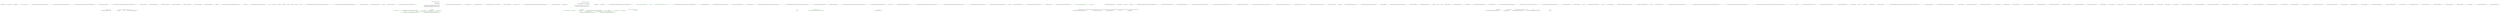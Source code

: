 digraph  {
n0 [cluster="lambda expression", label="Entry lambda expression", span="104-104"];
n1 [cluster="lambda expression", label="p.Name == ''Description''", span="104-104"];
n2 [cluster="lambda expression", label="Exit lambda expression", span="104-104"];
d1 [cluster="Humanizer.Configuration.Configurator.GetFormatter(System.Globalization.CultureInfo)", color=green, community=0, label="return Formatters.ResolveForCulture(culture);", prediction=0, span="68-68"];
d0 [cluster="Humanizer.Configuration.Configurator.GetFormatter(System.Globalization.CultureInfo)", label="Entry Humanizer.Configuration.Configurator.GetFormatter(System.Globalization.CultureInfo)", span="66-66"];
d2 [cluster="Humanizer.Configuration.Configurator.GetFormatter(System.Globalization.CultureInfo)", label="Exit Humanizer.Configuration.Configurator.GetFormatter(System.Globalization.CultureInfo)", span="66-66"];
d3 [cluster="Humanizer.Configuration.LocaliserRegistry<TLocaliser>.ResolveForCulture(System.Globalization.CultureInfo)", label="Entry Humanizer.Configuration.LocaliserRegistry<TLocaliser>.ResolveForCulture(System.Globalization.CultureInfo)", span="36-36"];
m0_23 [cluster="Humanizer.Tests.DateHumanize.Verify(string, int, Humanizer.Localisation.TimeUnit, Humanizer.Localisation.Tense, double?)", file="DateHumanize.cs", label="Entry Humanizer.Tests.DateHumanize.Verify(string, int, Humanizer.Localisation.TimeUnit, Humanizer.Localisation.Tense, double?)", span="37-37"];
m0_46 [cluster="Humanizer.Tests.DateHumanize.Verify(string, int, Humanizer.Localisation.TimeUnit, Humanizer.Localisation.Tense, double?)", file="DateHumanize.cs", label="VerifyWithCurrentDate(expectedString, deltaFromNow)", span="75-75"];
m0_27 [cluster="Humanizer.Tests.DateHumanize.Verify(string, int, Humanizer.Localisation.TimeUnit, Humanizer.Localisation.Tense, double?)", file="DateHumanize.cs", label="var deltaFromNow = new TimeSpan()", span="44-44"];
m0_47 [cluster="Humanizer.Tests.DateHumanize.Verify(string, int, Humanizer.Localisation.TimeUnit, Humanizer.Localisation.Tense, double?)", file="DateHumanize.cs", label="VerifyWithDateInjection(expectedString, deltaFromNow)", span="76-76"];
m0_33 [cluster="Humanizer.Tests.DateHumanize.Verify(string, int, Humanizer.Localisation.TimeUnit, Humanizer.Localisation.Tense, double?)", file="DateHumanize.cs", label="deltaFromNow = TimeSpan.FromMilliseconds(unit)", span="53-53"];
m0_35 [cluster="Humanizer.Tests.DateHumanize.Verify(string, int, Humanizer.Localisation.TimeUnit, Humanizer.Localisation.Tense, double?)", file="DateHumanize.cs", label="deltaFromNow = TimeSpan.FromSeconds(unit)", span="56-56"];
m0_37 [cluster="Humanizer.Tests.DateHumanize.Verify(string, int, Humanizer.Localisation.TimeUnit, Humanizer.Localisation.Tense, double?)", file="DateHumanize.cs", label="deltaFromNow = TimeSpan.FromMinutes(unit)", span="59-59"];
m0_39 [cluster="Humanizer.Tests.DateHumanize.Verify(string, int, Humanizer.Localisation.TimeUnit, Humanizer.Localisation.Tense, double?)", file="DateHumanize.cs", label="deltaFromNow = TimeSpan.FromHours(unit)", span="62-62"];
m0_41 [cluster="Humanizer.Tests.DateHumanize.Verify(string, int, Humanizer.Localisation.TimeUnit, Humanizer.Localisation.Tense, double?)", file="DateHumanize.cs", label="deltaFromNow = TimeSpan.FromDays(unit)", span="65-65"];
m0_43 [cluster="Humanizer.Tests.DateHumanize.Verify(string, int, Humanizer.Localisation.TimeUnit, Humanizer.Localisation.Tense, double?)", file="DateHumanize.cs", label="deltaFromNow = TimeSpan.FromDays(unit*31)", span="68-68"];
m0_45 [cluster="Humanizer.Tests.DateHumanize.Verify(string, int, Humanizer.Localisation.TimeUnit, Humanizer.Localisation.Tense, double?)", file="DateHumanize.cs", label="deltaFromNow = TimeSpan.FromDays(unit*366)", span="71-71"];
m0_24 [cluster="Humanizer.Tests.DateHumanize.Verify(string, int, Humanizer.Localisation.TimeUnit, Humanizer.Localisation.Tense, double?)", file="DateHumanize.cs", label="precision.HasValue", span="39-39"];
m0_25 [cluster="Humanizer.Tests.DateHumanize.Verify(string, int, Humanizer.Localisation.TimeUnit, Humanizer.Localisation.Tense, double?)", file="DateHumanize.cs", label="Configurator.DateTimeHumanizeStrategy = new PrecisionDateTimeHumanizeStrategy(precision.Value)", span="40-40"];
m0_28 [cluster="Humanizer.Tests.DateHumanize.Verify(string, int, Humanizer.Localisation.TimeUnit, Humanizer.Localisation.Tense, double?)", file="DateHumanize.cs", label="unit = Math.Abs(unit)", span="45-45"];
m0_29 [cluster="Humanizer.Tests.DateHumanize.Verify(string, int, Humanizer.Localisation.TimeUnit, Humanizer.Localisation.Tense, double?)", file="DateHumanize.cs", label="tense == Tense.Past", span="47-47"];
m0_31 [cluster="Humanizer.Tests.DateHumanize.Verify(string, int, Humanizer.Localisation.TimeUnit, Humanizer.Localisation.Tense, double?)", file="DateHumanize.cs", label=timeUnit, span="50-50"];
m0_26 [cluster="Humanizer.Tests.DateHumanize.Verify(string, int, Humanizer.Localisation.TimeUnit, Humanizer.Localisation.Tense, double?)", file="DateHumanize.cs", label="Configurator.DateTimeHumanizeStrategy = new DefaultDateTimeHumanizeStrategy()", span="42-42"];
m0_30 [cluster="Humanizer.Tests.DateHumanize.Verify(string, int, Humanizer.Localisation.TimeUnit, Humanizer.Localisation.Tense, double?)", file="DateHumanize.cs", label="unit = -unit", span="48-48"];
m0_32 [cluster="Humanizer.Tests.DateHumanize.Verify(string, int, Humanizer.Localisation.TimeUnit, Humanizer.Localisation.Tense, double?)", file="DateHumanize.cs", label="TimeUnit.Millisecond", span="52-52"];
m0_34 [cluster="Humanizer.Tests.DateHumanize.Verify(string, int, Humanizer.Localisation.TimeUnit, Humanizer.Localisation.Tense, double?)", file="DateHumanize.cs", label="TimeUnit.Second", span="55-55"];
m0_36 [cluster="Humanizer.Tests.DateHumanize.Verify(string, int, Humanizer.Localisation.TimeUnit, Humanizer.Localisation.Tense, double?)", file="DateHumanize.cs", label="TimeUnit.Minute", span="58-58"];
m0_38 [cluster="Humanizer.Tests.DateHumanize.Verify(string, int, Humanizer.Localisation.TimeUnit, Humanizer.Localisation.Tense, double?)", file="DateHumanize.cs", label="TimeUnit.Hour", span="61-61"];
m0_40 [cluster="Humanizer.Tests.DateHumanize.Verify(string, int, Humanizer.Localisation.TimeUnit, Humanizer.Localisation.Tense, double?)", file="DateHumanize.cs", label="TimeUnit.Day", span="64-64"];
m0_42 [cluster="Humanizer.Tests.DateHumanize.Verify(string, int, Humanizer.Localisation.TimeUnit, Humanizer.Localisation.Tense, double?)", file="DateHumanize.cs", label="TimeUnit.Month", span="67-67"];
m0_44 [cluster="Humanizer.Tests.DateHumanize.Verify(string, int, Humanizer.Localisation.TimeUnit, Humanizer.Localisation.Tense, double?)", file="DateHumanize.cs", label="TimeUnit.Year", span="70-70"];
m0_48 [cluster="Humanizer.Tests.DateHumanize.Verify(string, int, Humanizer.Localisation.TimeUnit, Humanizer.Localisation.Tense, double?)", file="DateHumanize.cs", label="Exit Humanizer.Tests.DateHumanize.Verify(string, int, Humanizer.Localisation.TimeUnit, Humanizer.Localisation.Tense, double?)", span="37-37"];
m0_50 [cluster="Humanizer.DateTimeHumanizeStrategy.DefaultDateTimeHumanizeStrategy.DefaultDateTimeHumanizeStrategy()", file="DateHumanize.cs", label="Entry Humanizer.DateTimeHumanizeStrategy.DefaultDateTimeHumanizeStrategy.DefaultDateTimeHumanizeStrategy()", span="10-10"];
m0_55 [cluster="System.TimeSpan.FromMinutes(double)", file="DateHumanize.cs", label="Entry System.TimeSpan.FromMinutes(double)", span="0-0"];
m0_53 [cluster="System.TimeSpan.FromMilliseconds(double)", file="DateHumanize.cs", label="Entry System.TimeSpan.FromMilliseconds(double)", span="0-0"];
m0_12 [cluster="Unk.Equal", file="DateHumanize.cs", label="Entry Unk.Equal", span=""];
m0_56 [cluster="System.TimeSpan.FromHours(double)", file="DateHumanize.cs", label="Entry System.TimeSpan.FromHours(double)", span="0-0"];
m0_11 [cluster="System.DateTime.Humanize(bool, System.DateTime?, System.Globalization.CultureInfo)", file="DateHumanize.cs", label="Entry System.DateTime.Humanize(bool, System.DateTime?, System.Globalization.CultureInfo)", span="19-19"];
m0_0 [cluster="Humanizer.Tests.DateHumanize.VerifyWithCurrentDate(string, System.TimeSpan)", file="DateHumanize.cs", label="Entry Humanizer.Tests.DateHumanize.VerifyWithCurrentDate(string, System.TimeSpan)", span="12-12"];
m0_1 [cluster="Humanizer.Tests.DateHumanize.VerifyWithCurrentDate(string, System.TimeSpan)", color=green, community=0, file="DateHumanize.cs", label="CheckWithExplicitAndImplicitCulture(culture =>\r\n            {\r\n                var utcNow = DateTime.UtcNow;\r\n                var localNow = DateTime.Now;\r\n\r\n                // feels like the only way to avoid breaking tests because CPU ticks over is to inject the base date\r\n                Assert.Equal(expectedString, utcNow.Add(deltaFromNow).Humanize(true, utcNow, culture));\r\n                Assert.Equal(expectedString, localNow.Add(deltaFromNow).Humanize(false, localNow, culture));\r\n            })", prediction=1, span="14-22"];
m0_2 [cluster="Humanizer.Tests.DateHumanize.VerifyWithCurrentDate(string, System.TimeSpan)", file="DateHumanize.cs", label="Exit Humanizer.Tests.DateHumanize.VerifyWithCurrentDate(string, System.TimeSpan)", span="12-12"];
m0_51 [cluster="System.TimeSpan.TimeSpan()", file="DateHumanize.cs", label="Entry System.TimeSpan.TimeSpan()", span="0-0"];
m0_54 [cluster="System.TimeSpan.FromSeconds(double)", file="DateHumanize.cs", label="Entry System.TimeSpan.FromSeconds(double)", span="0-0"];
m0_22 [cluster="System.DateTime.DateTime(int, int, int, int, int, int, System.DateTimeKind)", file="DateHumanize.cs", label="Entry System.DateTime.DateTime(int, int, int, int, int, int, System.DateTimeKind)", span="0-0"];
m0_57 [cluster="System.TimeSpan.FromDays(double)", file="DateHumanize.cs", label="Entry System.TimeSpan.FromDays(double)", span="0-0"];
m0_64 [cluster="System.Action<T>.Invoke(T)", file="DateHumanize.cs", label="Entry System.Action<T>.Invoke(T)", span="0-0"];
m0_49 [cluster="Humanizer.DateTimeHumanizeStrategy.PrecisionDateTimeHumanizeStrategy.PrecisionDateTimeHumanizeStrategy(double)", file="DateHumanize.cs", label="Entry Humanizer.DateTimeHumanizeStrategy.PrecisionDateTimeHumanizeStrategy.PrecisionDateTimeHumanizeStrategy(double)", span="18-18"];
m0_10 [cluster="System.DateTime.Add(System.TimeSpan)", file="DateHumanize.cs", label="Entry System.DateTime.Add(System.TimeSpan)", span="0-0"];
m0_52 [cluster="System.Math.Abs(int)", file="DateHumanize.cs", label="Entry System.Math.Abs(int)", span="0-0"];
m0_16 [cluster="lambda expression", file="DateHumanize.cs", label="Entry lambda expression", span="27-34"];
m0_4 [cluster="lambda expression", file="DateHumanize.cs", label="Entry lambda expression", span="14-22"];
m0_7 [cluster="lambda expression", color=green, community=0, file="DateHumanize.cs", label="Assert.Equal(expectedString, utcNow.Add(deltaFromNow).Humanize(true, utcNow, culture))", prediction=2, span="20-20"];
m0_5 [cluster="lambda expression", color=green, community=0, file="DateHumanize.cs", label="var utcNow = DateTime.UtcNow", prediction=2, span="16-16"];
m0_6 [cluster="lambda expression", color=green, community=0, file="DateHumanize.cs", label="var localNow = DateTime.Now", prediction=2, span="17-17"];
m0_8 [cluster="lambda expression", color=green, community=0, file="DateHumanize.cs", label="Assert.Equal(expectedString, localNow.Add(deltaFromNow).Humanize(false, localNow, culture))", prediction=2, span="21-21"];
m0_9 [cluster="lambda expression", file="DateHumanize.cs", label="Exit lambda expression", span="14-22"];
m0_19 [cluster="lambda expression", color=green, community=0, file="DateHumanize.cs", label="Assert.Equal(expectedString, utcNow.Add(deltaFromNow).Humanize(true, utcNow, culture))", prediction=6, span="32-32"];
m0_17 [cluster="lambda expression", color=green, community=0, file="DateHumanize.cs", label="var utcNow = new DateTime(2013, 6, 20, 9, 58, 22, DateTimeKind.Utc)", prediction=6, span="29-29"];
m0_18 [cluster="lambda expression", color=green, community=0, file="DateHumanize.cs", label="var now = new DateTime(2013, 6, 20, 11, 58, 22, DateTimeKind.Local)", prediction=6, span="30-30"];
m0_20 [cluster="lambda expression", color=green, community=0, file="DateHumanize.cs", label="Assert.Equal(expectedString, now.Add(deltaFromNow).Humanize(false, now, culture))", prediction=6, span="33-33"];
m0_21 [cluster="lambda expression", file="DateHumanize.cs", label="Exit lambda expression", span="27-34"];
m0_58 [cluster="Humanizer.Tests.DateHumanize.CheckWithExplicitAndImplicitCulture(System.Action<System.Globalization.CultureInfo>)", file="DateHumanize.cs", label="Entry Humanizer.Tests.DateHumanize.CheckWithExplicitAndImplicitCulture(System.Action<System.Globalization.CultureInfo>)", span="79-79"];
m0_59 [cluster="Humanizer.Tests.DateHumanize.CheckWithExplicitAndImplicitCulture(System.Action<System.Globalization.CultureInfo>)", color=green, community=0, file="DateHumanize.cs", label="action(null)", prediction=10, span="81-81"];
m0_60 [cluster="Humanizer.Tests.DateHumanize.CheckWithExplicitAndImplicitCulture(System.Action<System.Globalization.CultureInfo>)", color=green, community=0, file="DateHumanize.cs", label="CultureInfo culture = Thread.CurrentThread.CurrentUICulture", prediction=11, span="83-83"];
m0_62 [cluster="Humanizer.Tests.DateHumanize.CheckWithExplicitAndImplicitCulture(System.Action<System.Globalization.CultureInfo>)", color=green, community=0, file="DateHumanize.cs", label="action(culture)", prediction=11, span="85-85"];
m0_61 [cluster="Humanizer.Tests.DateHumanize.CheckWithExplicitAndImplicitCulture(System.Action<System.Globalization.CultureInfo>)", color=green, community=0, file="DateHumanize.cs", label="new AmbientCulture(culture.TwoLetterISOLanguageName == ''da'' ? ''tr'' : ''da'')", prediction=13, span="84-84"];
m0_63 [cluster="Humanizer.Tests.DateHumanize.CheckWithExplicitAndImplicitCulture(System.Action<System.Globalization.CultureInfo>)", file="DateHumanize.cs", label="Exit Humanizer.Tests.DateHumanize.CheckWithExplicitAndImplicitCulture(System.Action<System.Globalization.CultureInfo>)", span="79-79"];
m0_3 [cluster="Unk.CheckWithExplicitAndImplicitCulture", file="DateHumanize.cs", label="Entry Unk.CheckWithExplicitAndImplicitCulture", span=""];
m0_13 [cluster="Humanizer.Tests.DateHumanize.VerifyWithDateInjection(string, System.TimeSpan)", file="DateHumanize.cs", label="Entry Humanizer.Tests.DateHumanize.VerifyWithDateInjection(string, System.TimeSpan)", span="25-25"];
m0_14 [cluster="Humanizer.Tests.DateHumanize.VerifyWithDateInjection(string, System.TimeSpan)", color=green, community=0, file="DateHumanize.cs", label="CheckWithExplicitAndImplicitCulture(culture =>\r\n            {\r\n                var utcNow = new DateTime(2013, 6, 20, 9, 58, 22, DateTimeKind.Utc);\r\n                var now = new DateTime(2013, 6, 20, 11, 58, 22, DateTimeKind.Local);\r\n\r\n                Assert.Equal(expectedString, utcNow.Add(deltaFromNow).Humanize(true, utcNow, culture));\r\n                Assert.Equal(expectedString, now.Add(deltaFromNow).Humanize(false, now, culture));\r\n            })", prediction=14, span="27-34"];
m0_15 [cluster="Humanizer.Tests.DateHumanize.VerifyWithDateInjection(string, System.TimeSpan)", file="DateHumanize.cs", label="Exit Humanizer.Tests.DateHumanize.VerifyWithDateInjection(string, System.TimeSpan)", span="25-25"];
m0_65 [cluster="Humanizer.Tests.AmbientCulture.AmbientCulture(string)", file="DateHumanize.cs", label="Entry Humanizer.Tests.AmbientCulture.AmbientCulture(string)", span="19-19"];
m0_66 [file="DateHumanize.cs", label=string, span=""];
m0_67 [file="DateHumanize.cs", label="System.TimeSpan", span=""];
m0_68 [file="DateHumanize.cs", label=string, span=""];
m0_69 [file="DateHumanize.cs", label="System.TimeSpan", span=""];
m1_6 [cluster="System.DateTime.ToLocalTime()", file="DateHumanizeExtensions.cs", label="Entry System.DateTime.ToLocalTime()", span="0-0"];
m1_7 [cluster="Humanizer.DateTimeHumanizeStrategy.IDateTimeHumanizeStrategy.Humanize(System.DateTime, System.DateTime)", file="DateHumanizeExtensions.cs", label="Entry Humanizer.DateTimeHumanizeStrategy.IDateTimeHumanizeStrategy.Humanize(System.DateTime, System.DateTime)", span="12-12"];
m1_0 [cluster="Humanizer.DateHumanizeExtensions.Humanize(System.DateTime, bool, System.DateTime?, System.Globalization.CultureInfo)", file="DateHumanizeExtensions.cs", label="Entry Humanizer.DateHumanizeExtensions.Humanize(System.DateTime, bool, System.DateTime?, System.Globalization.CultureInfo)", span="19-19"];
m1_1 [cluster="Humanizer.DateHumanizeExtensions.Humanize(System.DateTime, bool, System.DateTime?, System.Globalization.CultureInfo)", file="DateHumanizeExtensions.cs", label="var comparisonBase = dateToCompareAgainst ?? DateTime.UtcNow", span="21-21"];
m1_2 [cluster="Humanizer.DateHumanizeExtensions.Humanize(System.DateTime, bool, System.DateTime?, System.Globalization.CultureInfo)", file="DateHumanizeExtensions.cs", label="!utcDate", span="23-23"];
m1_4 [cluster="Humanizer.DateHumanizeExtensions.Humanize(System.DateTime, bool, System.DateTime?, System.Globalization.CultureInfo)", color=green, community=0, file="DateHumanizeExtensions.cs", label="return Configurator.DateTimeHumanizeStrategy.Humanize(input, comparisonBase, culture);", prediction=15, span="26-26"];
m1_3 [cluster="Humanizer.DateHumanizeExtensions.Humanize(System.DateTime, bool, System.DateTime?, System.Globalization.CultureInfo)", file="DateHumanizeExtensions.cs", label="comparisonBase = comparisonBase.ToLocalTime()", span="24-24"];
m1_5 [cluster="Humanizer.DateHumanizeExtensions.Humanize(System.DateTime, bool, System.DateTime?, System.Globalization.CultureInfo)", file="DateHumanizeExtensions.cs", label="Exit Humanizer.DateHumanizeExtensions.Humanize(System.DateTime, bool, System.DateTime?, System.Globalization.CultureInfo)", span="19-19"];
m2_0 [cluster="Humanizer.Localisation.CzechSlovakFormatter.GetResourceKey(string, int)", file="DefaultFormatter.cs", label="Entry Humanizer.Localisation.CzechSlovakFormatter.GetResourceKey(string, int)", span="6-6"];
m2_1 [cluster="Humanizer.Localisation.CzechSlovakFormatter.GetResourceKey(string, int)", file="DefaultFormatter.cs", label="number > 1 && number < 5", span="8-8"];
m2_2 [cluster="Humanizer.Localisation.CzechSlovakFormatter.GetResourceKey(string, int)", file="DefaultFormatter.cs", label="return resourceKey + PaucalPostfix;", span="9-9"];
m2_4 [cluster="Humanizer.Localisation.CzechSlovakFormatter.GetResourceKey(string, int)", file="DefaultFormatter.cs", label="Exit Humanizer.Localisation.CzechSlovakFormatter.GetResourceKey(string, int)", span="6-6"];
m3_0 [cluster="Humanizer.DateTimeHumanizeStrategy.IDateTimeHumanizeStrategy.Humanize(System.DateTime, System.DateTime)", file="IDateTimeHumanizeStrategy.cs", label="Entry Humanizer.DateTimeHumanizeStrategy.IDateTimeHumanizeStrategy.Humanize(System.DateTime, System.DateTime)", span="12-12"];
m3_1 [cluster="Humanizer.DateTimeHumanizeStrategy.IDateTimeHumanizeStrategy.Humanize(System.DateTime, System.DateTime)", file="IDateTimeHumanizeStrategy.cs", label="Exit Humanizer.DateTimeHumanizeStrategy.IDateTimeHumanizeStrategy.Humanize(System.DateTime, System.DateTime)", span="12-12"];
m4_0 [cluster="Humanizer.Tests.Localisation.sr_Latn.NumberToWordsTest.NumberToWordsTest()", file="IFormatter.cs", label="Entry Humanizer.Tests.Localisation.sr_Latn.NumberToWordsTest.NumberToWordsTest()", span="10-10"];
m4_1 [cluster="Humanizer.Tests.Localisation.sr_Latn.NumberToWordsTest.NumberToWordsTest()", file="IFormatter.cs", label="Exit Humanizer.Tests.Localisation.sr_Latn.NumberToWordsTest.NumberToWordsTest()", span="10-10"];
m4_6 [cluster="Unk.Equal", file="IFormatter.cs", label="Entry Unk.Equal", span=""];
m4_5 [cluster="int.ToWords(System.Globalization.CultureInfo)", file="IFormatter.cs", label="Entry int.ToWords(System.Globalization.CultureInfo)", span="16-16"];
m4_2 [cluster="Humanizer.Tests.Localisation.sr_Latn.NumberToWordsTest.ToWords(int, string)", file="IFormatter.cs", label="Entry Humanizer.Tests.Localisation.sr_Latn.NumberToWordsTest.ToWords(int, string)", span="47-47"];
m4_3 [cluster="Humanizer.Tests.Localisation.sr_Latn.NumberToWordsTest.ToWords(int, string)", file="IFormatter.cs", label="Assert.Equal(expected, number.ToWords())", span="49-49"];
m4_4 [cluster="Humanizer.Tests.Localisation.sr_Latn.NumberToWordsTest.ToWords(int, string)", file="IFormatter.cs", label="Exit Humanizer.Tests.Localisation.sr_Latn.NumberToWordsTest.ToWords(int, string)", span="47-47"];
m5_7 [cluster="Humanizer.Tests.RomanNumeralTests.FromRoman(int, string)", color=green, community=0, file="LocaliserRegistry.cs", label="Exit Humanizer.Tests.RomanNumeralTests.FromRoman(int, string)", prediction=16, span="51-51"];
m5_8 [cluster="string.FromRoman()", file="LocaliserRegistry.cs", label="Entry string.FromRoman()", span="43-43"];
m5_9 [cluster="Humanizer.Configuration.LocaliserRegistry<TLocaliser>.ResolveForCulture(System.Globalization.CultureInfo)", file="LocaliserRegistry.cs", label="_localisers.TryGetValue(culture.Name, out factory)", span="42-42"];
m5_11 [cluster="Humanizer.Configuration.LocaliserRegistry<TLocaliser>.ResolveForCulture(System.Globalization.CultureInfo)", file="LocaliserRegistry.cs", label="_localisers.TryGetValue(culture.TwoLetterISOLanguageName, out factory)", span="45-45"];
m5_13 [cluster="Humanizer.Configuration.LocaliserRegistry<TLocaliser>.ResolveForCulture(System.Globalization.CultureInfo)", file="LocaliserRegistry.cs", label="return _defaultLocaliser;", span="48-48"];
m5_10 [cluster="Humanizer.Configuration.LocaliserRegistry<TLocaliser>.ResolveForCulture(System.Globalization.CultureInfo)", file="LocaliserRegistry.cs", label="return factory.Value;", span="43-43"];
m5_12 [cluster="Humanizer.Configuration.LocaliserRegistry<TLocaliser>.ResolveForCulture(System.Globalization.CultureInfo)", file="LocaliserRegistry.cs", label="return factory.Value;", span="46-46"];
m5_14 [cluster="Humanizer.Configuration.LocaliserRegistry<TLocaliser>.ResolveForCulture(System.Globalization.CultureInfo)", file="LocaliserRegistry.cs", label="Exit Humanizer.Configuration.LocaliserRegistry<TLocaliser>.ResolveForCulture(System.Globalization.CultureInfo)", span="36-36"];
m5_0 [cluster="Humanizer.Tests.RomanNumeralTests.ToRoman(int, string)", file="LocaliserRegistry.cs", label="Entry Humanizer.Tests.RomanNumeralTests.ToRoman(int, string)", span="26-26"];
m5_1 [cluster="Humanizer.Tests.RomanNumeralTests.ToRoman(int, string)", file="LocaliserRegistry.cs", label="Assert.Equal(expected, input.ToRoman())", span="28-28"];
m5_2 [cluster="Humanizer.Tests.RomanNumeralTests.ToRoman(int, string)", file="LocaliserRegistry.cs", label="Exit Humanizer.Tests.RomanNumeralTests.ToRoman(int, string)", span="26-26"];
m5_15 [cluster="System.Collections.Generic.IDictionary<TKey, TValue>.TryGetValue(TKey, out TValue)", file="LocaliserRegistry.cs", label="Entry System.Collections.Generic.IDictionary<TKey, TValue>.TryGetValue(TKey, out TValue)", span="0-0"];
m5_24 [cluster="Humanizer.Configuration.LocaliserRegistry<TLocaliser>.Register(System.Func<TLocaliser>, string)", file="LocaliserRegistry.cs", label="Entry Humanizer.Configuration.LocaliserRegistry<TLocaliser>.Register(System.Func<TLocaliser>, string)", span="63-63"];
m5_25 [cluster="Humanizer.Configuration.LocaliserRegistry<TLocaliser>.Register(System.Func<TLocaliser>, string)", file="LocaliserRegistry.cs", label="_localisers[localeCode] = new Lazy<TLocaliser>(localiserFactory)", span="65-65"];
m5_26 [cluster="Humanizer.Configuration.LocaliserRegistry<TLocaliser>.Register(System.Func<TLocaliser>, string)", file="LocaliserRegistry.cs", label="Exit Humanizer.Configuration.LocaliserRegistry<TLocaliser>.Register(System.Func<TLocaliser>, string)", span="63-63"];
m5_16 [cluster="Humanizer.Configuration.LocaliserRegistry<TLocaliser>.Register<T>(string)", file="LocaliserRegistry.cs", label="Entry Humanizer.Configuration.LocaliserRegistry<TLocaliser>.Register<T>(string)", span="54-54"];
m5_17 [cluster="Humanizer.Configuration.LocaliserRegistry<TLocaliser>.Register<T>(string)", file="LocaliserRegistry.cs", label="_localisers[localeCode] = new Lazy<TLocaliser>(() => new T())", span="57-57"];
m5_18 [cluster="Humanizer.Configuration.LocaliserRegistry<TLocaliser>.Register<T>(string)", file="LocaliserRegistry.cs", label="Exit Humanizer.Configuration.LocaliserRegistry<TLocaliser>.Register<T>(string)", span="54-54"];
m5_19 [cluster="System.Lazy<T>.Lazy(System.Func<T>)", file="LocaliserRegistry.cs", label="Entry System.Lazy<T>.Lazy(System.Func<T>)", span="0-0"];
m5_3 [cluster="int.ToRoman()", file="LocaliserRegistry.cs", label="Entry int.ToRoman()", span="84-84"];
m5_4 [cluster="Unk.Equal", color=green, community=0, file="LocaliserRegistry.cs", label="Entry Unk.Equal", prediction=17, span=""];
m5_5 [cluster="Humanizer.Tests.RomanNumeralTests.FromRoman(int, string)", file="LocaliserRegistry.cs", label="Entry Humanizer.Tests.RomanNumeralTests.FromRoman(int, string)", span="51-51"];
m5_27 [cluster="Humanizer.Configuration.LocaliserRegistry<TLocaliser>.RegisterDefault(TLocaliser)", file="LocaliserRegistry.cs", label="Entry Humanizer.Configuration.LocaliserRegistry<TLocaliser>.RegisterDefault(TLocaliser)", span="71-71"];
m5_28 [cluster="Humanizer.Configuration.LocaliserRegistry<TLocaliser>.RegisterDefault(TLocaliser)", file="LocaliserRegistry.cs", label="_defaultLocaliser = defaultLocaliser", span="73-73"];
m5_29 [cluster="Humanizer.Configuration.LocaliserRegistry<TLocaliser>.RegisterDefault(TLocaliser)", file="LocaliserRegistry.cs", label="Exit Humanizer.Configuration.LocaliserRegistry<TLocaliser>.RegisterDefault(TLocaliser)", span="71-71"];
m5_6 [cluster="Humanizer.Tests.RomanNumeralTests.FromRoman(int, string)", file="LocaliserRegistry.cs", label="Assert.Equal(expected, input.FromRoman())", span="53-53"];
m5_30 [file="LocaliserRegistry.cs", label="Humanizer.Configuration.LocaliserRegistry<TLocaliser>", span=""];
m6_0 [cluster="CommandLine.ValueAttribute.ValueAttribute(int)", file="PrecisionDateTimeHumanizeStrategy.cs", label="Entry CommandLine.ValueAttribute.ValueAttribute(int)", span="21-21"];
m6_1 [cluster="CommandLine.ValueAttribute.ValueAttribute(int)", file="PrecisionDateTimeHumanizeStrategy.cs", label="this.index = index", span="23-23"];
m6_2 [cluster="CommandLine.ValueAttribute.ValueAttribute(int)", file="PrecisionDateTimeHumanizeStrategy.cs", label="this.min = -1", span="24-24"];
m6_3 [cluster="CommandLine.ValueAttribute.ValueAttribute(int)", file="PrecisionDateTimeHumanizeStrategy.cs", label="this.max = -1", span="25-25"];
m6_4 [cluster="CommandLine.ValueAttribute.ValueAttribute(int)", file="PrecisionDateTimeHumanizeStrategy.cs", label="this.separator = string.Empty", span="26-26"];
m6_5 [cluster="CommandLine.ValueAttribute.ValueAttribute(int)", file="PrecisionDateTimeHumanizeStrategy.cs", label="Exit CommandLine.ValueAttribute.ValueAttribute(int)", span="21-21"];
m6_6 [file="PrecisionDateTimeHumanizeStrategy.cs", label="CommandLine.ValueAttribute", span=""];
m7_36 [cluster="System.InvalidOperationException.InvalidOperationException()", file="Resources.cs", label="Entry System.InvalidOperationException.InvalidOperationException()", span="0-0"];
m7_9 [cluster="CommandLine.Core.Specification.FromProperty(System.Reflection.PropertyInfo)", file="Resources.cs", label="Entry CommandLine.Core.Specification.FromProperty(System.Reflection.PropertyInfo)", span="74-74"];
m7_10 [cluster="CommandLine.Core.Specification.FromProperty(System.Reflection.PropertyInfo)", file="Resources.cs", label="System.Collections.Generic.List<string> enumList = new System.Collections.Generic.List<string>()", span="76-76"];
m7_11 [cluster="CommandLine.Core.Specification.FromProperty(System.Reflection.PropertyInfo)", file="Resources.cs", label="property.PropertyType.IsEnum", span="77-77"];
m7_12 [cluster="CommandLine.Core.Specification.FromProperty(System.Reflection.PropertyInfo)", file="Resources.cs", label="enumList.AddRange(Enum.GetNames(property.PropertyType))", span="79-79"];
m7_13 [cluster="CommandLine.Core.Specification.FromProperty(System.Reflection.PropertyInfo)", file="Resources.cs", label="var attrs = property.GetCustomAttributes(true)", span="82-82"];
m7_16 [cluster="CommandLine.Core.Specification.FromProperty(System.Reflection.PropertyInfo)", file="Resources.cs", label="var spec = OptionSpecification.FromAttribute(oa.Single(), property.PropertyType, enumList)", span="86-86"];
m7_18 [cluster="CommandLine.Core.Specification.FromProperty(System.Reflection.PropertyInfo)", file="Resources.cs", label="return spec.WithLongName(property.Name.ToLowerInvariant(), enumList);", span="89-89"];
m7_22 [cluster="CommandLine.Core.Specification.FromProperty(System.Reflection.PropertyInfo)", file="Resources.cs", label="return ValueSpecification.FromAttribute(va.Single(), property.PropertyType);", span="97-97"];
m7_14 [cluster="CommandLine.Core.Specification.FromProperty(System.Reflection.PropertyInfo)", file="Resources.cs", label="var oa = attrs.OfType<OptionAttribute>()", span="83-83"];
m7_20 [cluster="CommandLine.Core.Specification.FromProperty(System.Reflection.PropertyInfo)", file="Resources.cs", label="var va = attrs.OfType<ValueAttribute>()", span="94-94"];
m7_15 [cluster="CommandLine.Core.Specification.FromProperty(System.Reflection.PropertyInfo)", file="Resources.cs", label="oa.Count() == 1", span="84-84"];
m7_17 [cluster="CommandLine.Core.Specification.FromProperty(System.Reflection.PropertyInfo)", file="Resources.cs", label="spec.ShortName.Length == 0 && spec.LongName.Length == 0", span="87-87"];
m7_19 [cluster="CommandLine.Core.Specification.FromProperty(System.Reflection.PropertyInfo)", file="Resources.cs", label="return spec;", span="91-91"];
m7_21 [cluster="CommandLine.Core.Specification.FromProperty(System.Reflection.PropertyInfo)", file="Resources.cs", label="va.Count() == 1", span="95-95"];
m7_23 [cluster="CommandLine.Core.Specification.FromProperty(System.Reflection.PropertyInfo)", file="Resources.cs", label="throw new InvalidOperationException();", span="100-100"];
m7_24 [cluster="CommandLine.Core.Specification.FromProperty(System.Reflection.PropertyInfo)", file="Resources.cs", label="Exit CommandLine.Core.Specification.FromProperty(System.Reflection.PropertyInfo)", span="74-74"];
m7_28 [cluster="System.Reflection.MemberInfo.GetCustomAttributes(bool)", file="Resources.cs", label="Entry System.Reflection.MemberInfo.GetCustomAttributes(bool)", span="0-0"];
m7_3 [cluster="CommandLine.Core.Specification.Specification(CommandLine.Core.SpecificationType, bool, int, int, string, CommandLine.Infrastructure.Maybe<object>, System.Type)", file="Resources.cs", label="this.min = min", span="32-32"];
m7_25 [cluster="System.Collections.Generic.List<T>.List()", file="Resources.cs", label="Entry System.Collections.Generic.List<T>.List()", span="0-0"];
m7_35 [cluster="CommandLine.Core.ValueSpecification.FromAttribute(CommandLine.ValueAttribute, System.Type)", file="Resources.cs", label="Entry CommandLine.Core.ValueSpecification.FromAttribute(CommandLine.ValueAttribute, System.Type)", span="17-17"];
m7_32 [cluster="CommandLine.Core.OptionSpecification.FromAttribute(CommandLine.OptionAttribute, System.Type, System.Collections.Generic.IEnumerable<string>)", file="Resources.cs", label="Entry CommandLine.Core.OptionSpecification.FromAttribute(CommandLine.OptionAttribute, System.Type, System.Collections.Generic.IEnumerable<string>)", span="27-27"];
m7_34 [cluster="CommandLine.Core.OptionSpecification.WithLongName(string, System.Collections.Generic.IEnumerable<string>)", file="Resources.cs", label="Entry CommandLine.Core.OptionSpecification.WithLongName(string, System.Collections.Generic.IEnumerable<string>)", span="25-25"];
m7_0 [cluster="CommandLine.Core.Specification.Specification(CommandLine.Core.SpecificationType, bool, int, int, string, CommandLine.Infrastructure.Maybe<object>, System.Type)", file="Resources.cs", label="Entry CommandLine.Core.Specification.Specification(CommandLine.Core.SpecificationType, bool, int, int, string, CommandLine.Infrastructure.Maybe<object>, System.Type)", span="28-28"];
m7_1 [cluster="CommandLine.Core.Specification.Specification(CommandLine.Core.SpecificationType, bool, int, int, string, CommandLine.Infrastructure.Maybe<object>, System.Type)", color=green, community=0, file="Resources.cs", label="this.tag = tag", prediction=18, span="30-30"];
m7_2 [cluster="CommandLine.Core.Specification.Specification(CommandLine.Core.SpecificationType, bool, int, int, string, CommandLine.Infrastructure.Maybe<object>, System.Type)", file="Resources.cs", label="this.required = required", span="31-31"];
m7_30 [cluster="System.Collections.Generic.IEnumerable<TSource>.Count<TSource>()", file="Resources.cs", label="Entry System.Collections.Generic.IEnumerable<TSource>.Count<TSource>()", span="0-0"];
m7_31 [cluster="System.Collections.Generic.IEnumerable<TSource>.Single<TSource>()", file="Resources.cs", label="Entry System.Collections.Generic.IEnumerable<TSource>.Single<TSource>()", span="0-0"];
m7_29 [cluster="System.Collections.IEnumerable.OfType<TResult>()", file="Resources.cs", label="Entry System.Collections.IEnumerable.OfType<TResult>()", span="0-0"];
m7_33 [cluster="string.ToLowerInvariant()", file="Resources.cs", label="Entry string.ToLowerInvariant()", span="0-0"];
m7_4 [cluster="CommandLine.Core.Specification.Specification(CommandLine.Core.SpecificationType, bool, int, int, string, CommandLine.Infrastructure.Maybe<object>, System.Type)", file="Resources.cs", label="this.max = max", span="33-33"];
m7_5 [cluster="CommandLine.Core.Specification.Specification(CommandLine.Core.SpecificationType, bool, int, int, string, CommandLine.Infrastructure.Maybe<object>, System.Type)", file="Resources.cs", label="this.separator = separator", span="34-34"];
m7_6 [cluster="CommandLine.Core.Specification.Specification(CommandLine.Core.SpecificationType, bool, int, int, string, CommandLine.Infrastructure.Maybe<object>, System.Type)", file="Resources.cs", label="this.defaultValue = defaultValue", span="35-35"];
m7_7 [cluster="CommandLine.Core.Specification.Specification(CommandLine.Core.SpecificationType, bool, int, int, string, CommandLine.Infrastructure.Maybe<object>, System.Type)", file="Resources.cs", label="this.conversionType = conversionType", span="36-36"];
m7_8 [cluster="CommandLine.Core.Specification.Specification(CommandLine.Core.SpecificationType, bool, int, int, string, CommandLine.Infrastructure.Maybe<object>, System.Type)", file="Resources.cs", label="Exit CommandLine.Core.Specification.Specification(CommandLine.Core.SpecificationType, bool, int, int, string, CommandLine.Infrastructure.Maybe<object>, System.Type)", span="28-28"];
m7_26 [cluster="System.Enum.GetNames(System.Type)", file="Resources.cs", label="Entry System.Enum.GetNames(System.Type)", span="0-0"];
m7_27 [cluster="System.Collections.Generic.List<T>.AddRange(System.Collections.Generic.IEnumerable<T>)", file="Resources.cs", label="Entry System.Collections.Generic.List<T>.AddRange(System.Collections.Generic.IEnumerable<T>)", span="0-0"];
m7_37 [file="Resources.cs", label="CommandLine.Core.Specification", span=""];
m8_34 [cluster="Humanizer.Bytes.ByteSize.FromMegabytes(double)", file="TimeSpanHumanizeExtensions.cs", label="Entry Humanizer.Bytes.ByteSize.FromMegabytes(double)", span="130-130"];
m8_23 [cluster="Humanizer.Tests.Bytes.CreatingTests.FromKilobytes()", file="TimeSpanHumanizeExtensions.cs", label="Entry Humanizer.Tests.Bytes.CreatingTests.FromKilobytes()", span="61-61"];
m8_24 [cluster="Humanizer.Tests.Bytes.CreatingTests.FromKilobytes()", file="TimeSpanHumanizeExtensions.cs", label="var result = ByteSize.FromKilobytes(1.5)", span="63-63"];
m8_25 [cluster="Humanizer.Tests.Bytes.CreatingTests.FromKilobytes()", file="TimeSpanHumanizeExtensions.cs", label="Assert.Equal(1536, result.Bytes)", span="65-65"];
m8_26 [cluster="Humanizer.Tests.Bytes.CreatingTests.FromKilobytes()", file="TimeSpanHumanizeExtensions.cs", label="Assert.Equal(1.5, result.Kilobytes)", span="66-66"];
m8_27 [cluster="Humanizer.Tests.Bytes.CreatingTests.FromKilobytes()", file="TimeSpanHumanizeExtensions.cs", label="Exit Humanizer.Tests.Bytes.CreatingTests.FromKilobytes()", span="61-61"];
m8_22 [cluster="Humanizer.Bytes.ByteSize.FromBytes(double)", file="TimeSpanHumanizeExtensions.cs", label="Entry Humanizer.Bytes.ByteSize.FromBytes(double)", span="120-120"];
m8_46 [cluster="Humanizer.Bytes.ByteSize.FromTerabytes(double)", file="TimeSpanHumanizeExtensions.cs", label="Entry Humanizer.Bytes.ByteSize.FromTerabytes(double)", span="140-140"];
m8_16 [cluster="Humanizer.Bytes.ByteSize.FromBits(long)", file="TimeSpanHumanizeExtensions.cs", label="Entry Humanizer.Bytes.ByteSize.FromBits(long)", span="115-115"];
m8_40 [cluster="Humanizer.Bytes.ByteSize.FromGigabytes(double)", file="TimeSpanHumanizeExtensions.cs", label="Entry Humanizer.Bytes.ByteSize.FromGigabytes(double)", span="135-135"];
m8_17 [cluster="Humanizer.Tests.Bytes.CreatingTests.FromBytes()", file="TimeSpanHumanizeExtensions.cs", label="Entry Humanizer.Tests.Bytes.CreatingTests.FromBytes()", span="52-52"];
m8_18 [cluster="Humanizer.Tests.Bytes.CreatingTests.FromBytes()", file="TimeSpanHumanizeExtensions.cs", label="var result = ByteSize.FromBytes(1.5)", span="54-54"];
m8_19 [cluster="Humanizer.Tests.Bytes.CreatingTests.FromBytes()", file="TimeSpanHumanizeExtensions.cs", label="Assert.Equal(12, result.Bits)", span="56-56"];
m8_20 [cluster="Humanizer.Tests.Bytes.CreatingTests.FromBytes()", file="TimeSpanHumanizeExtensions.cs", label="Assert.Equal(1.5, result.Bytes)", span="57-57"];
m8_21 [cluster="Humanizer.Tests.Bytes.CreatingTests.FromBytes()", file="TimeSpanHumanizeExtensions.cs", label="Exit Humanizer.Tests.Bytes.CreatingTests.FromBytes()", span="52-52"];
m8_10 [cluster="Unk.Equal", file="TimeSpanHumanizeExtensions.cs", label="Entry Unk.Equal", span=""];
m8_11 [cluster="Humanizer.Tests.Bytes.CreatingTests.FromBits()", file="TimeSpanHumanizeExtensions.cs", label="Entry Humanizer.Tests.Bytes.CreatingTests.FromBits()", span="43-43"];
m8_12 [cluster="Humanizer.Tests.Bytes.CreatingTests.FromBits()", file="TimeSpanHumanizeExtensions.cs", label="var result = ByteSize.FromBits(8)", span="45-45"];
m8_13 [cluster="Humanizer.Tests.Bytes.CreatingTests.FromBits()", file="TimeSpanHumanizeExtensions.cs", label="Assert.Equal(8, result.Bits)", span="47-47"];
m8_14 [cluster="Humanizer.Tests.Bytes.CreatingTests.FromBits()", file="TimeSpanHumanizeExtensions.cs", label="Assert.Equal(1, result.Bytes)", span="48-48"];
m8_15 [cluster="Humanizer.Tests.Bytes.CreatingTests.FromBits()", file="TimeSpanHumanizeExtensions.cs", label="Exit Humanizer.Tests.Bytes.CreatingTests.FromBits()", span="43-43"];
m8_28 [cluster="Humanizer.Bytes.ByteSize.FromKilobytes(double)", file="TimeSpanHumanizeExtensions.cs", label="Entry Humanizer.Bytes.ByteSize.FromKilobytes(double)", span="125-125"];
m8_29 [cluster="Humanizer.Tests.Bytes.CreatingTests.FromMegabytes()", file="TimeSpanHumanizeExtensions.cs", label="Entry Humanizer.Tests.Bytes.CreatingTests.FromMegabytes()", span="70-70"];
m8_30 [cluster="Humanizer.Tests.Bytes.CreatingTests.FromMegabytes()", file="TimeSpanHumanizeExtensions.cs", label="var result = ByteSize.FromMegabytes(1.5)", span="72-72"];
m8_31 [cluster="Humanizer.Tests.Bytes.CreatingTests.FromMegabytes()", file="TimeSpanHumanizeExtensions.cs", label="Assert.Equal(1572864, result.Bytes)", span="74-74"];
m8_32 [cluster="Humanizer.Tests.Bytes.CreatingTests.FromMegabytes()", file="TimeSpanHumanizeExtensions.cs", label="Assert.Equal(1.5, result.Megabytes)", span="75-75"];
m8_33 [cluster="Humanizer.Tests.Bytes.CreatingTests.FromMegabytes()", file="TimeSpanHumanizeExtensions.cs", label="Exit Humanizer.Tests.Bytes.CreatingTests.FromMegabytes()", span="70-70"];
m8_41 [cluster="Humanizer.Tests.Bytes.CreatingTests.FromTerabytes()", file="TimeSpanHumanizeExtensions.cs", label="Entry Humanizer.Tests.Bytes.CreatingTests.FromTerabytes()", span="88-88"];
m8_42 [cluster="Humanizer.Tests.Bytes.CreatingTests.FromTerabytes()", file="TimeSpanHumanizeExtensions.cs", label="var result = ByteSize.FromTerabytes(1.5)", span="90-90"];
m8_43 [cluster="Humanizer.Tests.Bytes.CreatingTests.FromTerabytes()", file="TimeSpanHumanizeExtensions.cs", label="Assert.Equal(1649267441664, result.Bytes)", span="92-92"];
m8_44 [cluster="Humanizer.Tests.Bytes.CreatingTests.FromTerabytes()", file="TimeSpanHumanizeExtensions.cs", label="Assert.Equal(1.5, result.Terabytes)", span="93-93"];
m8_45 [cluster="Humanizer.Tests.Bytes.CreatingTests.FromTerabytes()", file="TimeSpanHumanizeExtensions.cs", label="Exit Humanizer.Tests.Bytes.CreatingTests.FromTerabytes()", span="88-88"];
m8_35 [cluster="Humanizer.Tests.Bytes.CreatingTests.FromGigabytes()", file="TimeSpanHumanizeExtensions.cs", label="Entry Humanizer.Tests.Bytes.CreatingTests.FromGigabytes()", span="79-79"];
m8_36 [cluster="Humanizer.Tests.Bytes.CreatingTests.FromGigabytes()", file="TimeSpanHumanizeExtensions.cs", label="var result = ByteSize.FromGigabytes(1.5)", span="81-81"];
m8_37 [cluster="Humanizer.Tests.Bytes.CreatingTests.FromGigabytes()", file="TimeSpanHumanizeExtensions.cs", label="Assert.Equal(1610612736, result.Bytes)", span="83-83"];
m8_38 [cluster="Humanizer.Tests.Bytes.CreatingTests.FromGigabytes()", file="TimeSpanHumanizeExtensions.cs", label="Assert.Equal(1.5, result.Gigabytes)", span="84-84"];
m8_39 [cluster="Humanizer.Tests.Bytes.CreatingTests.FromGigabytes()", file="TimeSpanHumanizeExtensions.cs", label="Exit Humanizer.Tests.Bytes.CreatingTests.FromGigabytes()", span="79-79"];
m8_0 [cluster="Humanizer.Tests.Bytes.CreatingTests.Constructor()", file="TimeSpanHumanizeExtensions.cs", label="Entry Humanizer.Tests.Bytes.CreatingTests.Constructor()", span="30-30"];
m8_1 [cluster="Humanizer.Tests.Bytes.CreatingTests.Constructor()", file="TimeSpanHumanizeExtensions.cs", label="var result = new ByteSize(1099511627776)", span="32-32"];
m8_2 [cluster="Humanizer.Tests.Bytes.CreatingTests.Constructor()", file="TimeSpanHumanizeExtensions.cs", label="Assert.Equal(8.796093022208e12, result.Bits)", span="34-34"];
m8_3 [cluster="Humanizer.Tests.Bytes.CreatingTests.Constructor()", file="TimeSpanHumanizeExtensions.cs", label="Assert.Equal(1099511627776, result.Bytes)", span="35-35"];
m8_4 [cluster="Humanizer.Tests.Bytes.CreatingTests.Constructor()", file="TimeSpanHumanizeExtensions.cs", label="Assert.Equal(1073741824, result.Kilobytes)", span="36-36"];
m8_5 [cluster="Humanizer.Tests.Bytes.CreatingTests.Constructor()", file="TimeSpanHumanizeExtensions.cs", label="Assert.Equal(1048576, result.Megabytes)", span="37-37"];
m8_6 [cluster="Humanizer.Tests.Bytes.CreatingTests.Constructor()", file="TimeSpanHumanizeExtensions.cs", label="Assert.Equal(1024, result.Gigabytes)", span="38-38"];
m8_7 [cluster="Humanizer.Tests.Bytes.CreatingTests.Constructor()", file="TimeSpanHumanizeExtensions.cs", label="Assert.Equal(1, result.Terabytes)", span="39-39"];
m8_8 [cluster="Humanizer.Tests.Bytes.CreatingTests.Constructor()", file="TimeSpanHumanizeExtensions.cs", label="Exit Humanizer.Tests.Bytes.CreatingTests.Constructor()", span="30-30"];
m8_9 [cluster="Humanizer.Bytes.ByteSize.ByteSize(double)", file="TimeSpanHumanizeExtensions.cs", label="Entry Humanizer.Bytes.ByteSize.ByteSize(double)", span="102-102"];
m0_23 -> m0_46  [color=darkseagreen4, key=1, label=string, style=dashed];
m0_23 -> m0_29  [color=darkseagreen4, key=1, label="Humanizer.Localisation.Tense", style=dashed];
m0_23 -> m0_31  [color=darkseagreen4, key=1, label="Humanizer.Localisation.TimeUnit", style=dashed];
m0_23 -> m0_47  [color=darkseagreen4, key=1, label=string, style=dashed];
m0_45 -> m0_47  [color=darkseagreen4, key=1, label=deltaFromNow, style=dashed];
m0_0 -> m0_7  [color=green, key=1, label=string, style=dashed];
m0_0 -> m0_8  [color=green, key=1, label=string, style=dashed];
m0_1 -> m0_4  [color=green, key=1, label="lambda expression", style=dashed];
m0_16 -> m0_19  [color=green, key=1, label="System.Globalization.CultureInfo", style=dashed];
m0_16 -> m0_20  [color=green, key=1, label="System.Globalization.CultureInfo", style=dashed];
m0_4 -> m0_7  [color=green, key=1, label="System.Globalization.CultureInfo", style=dashed];
m0_4 -> m0_8  [color=green, key=1, label="System.Globalization.CultureInfo", style=dashed];
m0_5 -> m0_7  [color=green, key=1, label=utcNow, style=dashed];
m0_6 -> m0_8  [color=green, key=1, label=localNow, style=dashed];
m0_17 -> m0_19  [color=green, key=1, label=utcNow, style=dashed];
m0_18 -> m0_20  [color=green, key=1, label=now, style=dashed];
m0_58 -> m0_62  [color=green, key=1, label="System.Action<System.Globalization.CultureInfo>", style=dashed];
m0_60 -> m0_62  [color=green, key=1, label=culture, style=dashed];
m0_13 -> m0_19  [color=green, key=1, label=string, style=dashed];
m0_13 -> m0_20  [color=green, key=1, label=string, style=dashed];
m0_14 -> m0_16  [color=green, key=1, label="lambda expression", style=dashed];
m0_66 -> m0_7  [color=green, key=1, label=string, style=dashed];
m0_66 -> m0_8  [color=green, key=1, label=string, style=dashed];
m0_67 -> m0_7  [color=green, key=1, label="System.TimeSpan", style=dashed];
m0_67 -> m0_8  [color=green, key=1, label="System.TimeSpan", style=dashed];
m0_68 -> m0_19  [color=green, key=1, label=string, style=dashed];
m0_68 -> m0_20  [color=green, key=1, label=string, style=dashed];
m0_69 -> m0_19  [color=green, key=1, label="System.TimeSpan", style=dashed];
m0_69 -> m0_20  [color=green, key=1, label="System.TimeSpan", style=dashed];
m1_0 -> m1_2  [color=darkseagreen4, key=1, label=bool, style=dashed];
m1_0 -> m1_4  [color=green, key=1, label="System.DateTime", style=dashed];
m1_1 -> m1_4  [color=green, key=1, label=comparisonBase, style=dashed];
m2_0 -> m2_2  [color=darkseagreen4, key=1, label=string, style=dashed];
m5_7 -> m5_7  [color=green, key=1, label="System.Globalization.CultureInfo", style=dashed];
m5_7 -> m5_9  [color=green, key=1, label="System.Globalization.CultureInfo", style=dashed];
m5_7 -> m5_11  [color=green, key=1, label="System.Globalization.CultureInfo", style=dashed];
m5_30 -> m5_4  [color=green, key=1, label="Humanizer.Configuration.LocaliserRegistry<TLocaliser>", style=dashed];
m5_30 -> m5_1  [color=darkseagreen4, key=1, label="Humanizer.Configuration.LocaliserRegistry<TLocaliser>", style=dashed];
m5_30 -> m5_9  [color=darkseagreen4, key=1, label="Humanizer.Configuration.LocaliserRegistry<TLocaliser>", style=dashed];
m5_30 -> m5_11  [color=darkseagreen4, key=1, label="Humanizer.Configuration.LocaliserRegistry<TLocaliser>", style=dashed];
m5_30 -> m5_13  [color=darkseagreen4, key=1, label="Humanizer.Configuration.LocaliserRegistry<TLocaliser>", style=dashed];
m7_9 -> m7_11  [color=darkseagreen4, key=1, label="System.Reflection.PropertyInfo", style=dashed];
m7_9 -> m7_12  [color=darkseagreen4, key=1, label="System.Reflection.PropertyInfo", style=dashed];
m7_9 -> m7_18  [color=darkseagreen4, key=1, label="System.Reflection.PropertyInfo", style=dashed];
m7_9 -> m7_22  [color=darkseagreen4, key=1, label="System.Reflection.PropertyInfo", style=dashed];
m7_10 -> m7_12  [color=darkseagreen4, key=1, label=enumList, style=dashed];
m7_10 -> m7_18  [color=darkseagreen4, key=1, label=enumList, style=dashed];
m7_16 -> m7_18  [color=darkseagreen4, key=1, label=spec, style=dashed];
m7_16 -> m7_19  [color=darkseagreen4, key=1, label=spec, style=dashed];
m7_20 -> m7_22  [color=darkseagreen4, key=1, label=va, style=dashed];
m8_25 -> m8_25  [color=darkseagreen4, key=1, label=result, style=dashed];
m8_26 -> m8_26  [color=darkseagreen4, key=1, label=result, style=dashed];
m8_19 -> m8_19  [color=darkseagreen4, key=1, label=result, style=dashed];
m8_20 -> m8_20  [color=darkseagreen4, key=1, label=result, style=dashed];
m8_13 -> m8_13  [color=darkseagreen4, key=1, label=result, style=dashed];
m8_14 -> m8_14  [color=darkseagreen4, key=1, label=result, style=dashed];
m8_31 -> m8_31  [color=darkseagreen4, key=1, label=result, style=dashed];
m8_32 -> m8_32  [color=darkseagreen4, key=1, label=result, style=dashed];
m8_43 -> m8_43  [color=darkseagreen4, key=1, label=result, style=dashed];
m8_44 -> m8_44  [color=darkseagreen4, key=1, label=result, style=dashed];
m8_37 -> m8_37  [color=darkseagreen4, key=1, label=result, style=dashed];
m8_38 -> m8_38  [color=darkseagreen4, key=1, label=result, style=dashed];
m8_2 -> m8_2  [color=darkseagreen4, key=1, label=result, style=dashed];
m8_3 -> m8_3  [color=darkseagreen4, key=1, label=result, style=dashed];
m8_4 -> m8_4  [color=darkseagreen4, key=1, label=result, style=dashed];
m8_5 -> m8_5  [color=darkseagreen4, key=1, label=result, style=dashed];
m8_6 -> m8_6  [color=darkseagreen4, key=1, label=result, style=dashed];
m8_7 -> m8_7  [color=darkseagreen4, key=1, label=result, style=dashed];
}
